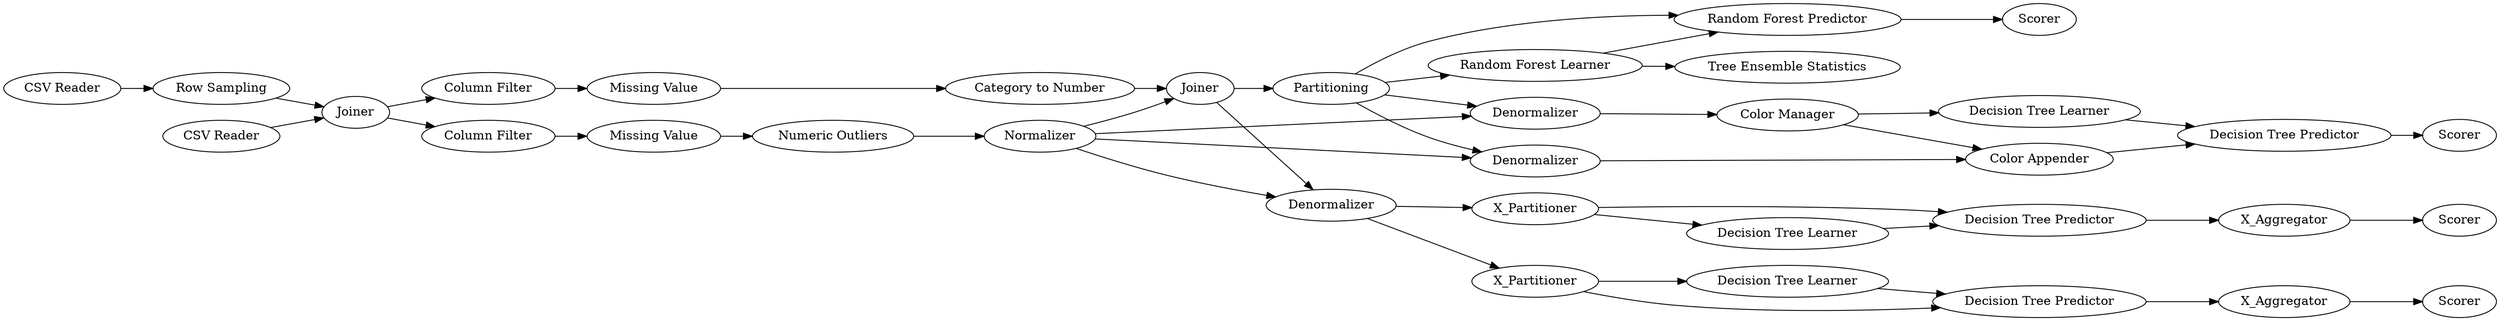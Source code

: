 digraph {
	12 -> 26
	13 -> 15
	5 -> 8
	91 -> 89
	14 -> 16
	7 -> 25
	26 -> 14
	72 -> 79
	8 -> 9
	13 -> 14
	79 -> 82
	25 -> 72
	25 -> 12
	90 -> 5
	72 -> 67
	69 -> 70
	67 -> 70
	17 -> 13
	12 -> 75
	9 -> 25
	81 -> 82
	9 -> 17
	9 -> 72
	15 -> 16
	68 -> 71
	88 -> 91
	1 -> 88
	76 -> 78
	80 -> 83
	3 -> 91
	12 -> 17
	75 -> 77
	70 -> 68
	82 -> 80
	67 -> 69
	4 -> 7
	12 -> 76
	75 -> 76
	89 -> 4
	16 -> 19
	79 -> 81
	9 -> 26
	91 -> 90
	91 [label=Joiner]
	7 [label="Category to Number"]
	79 [label=X_Partitioner]
	89 [label="Column Filter"]
	9 [label=Normalizer]
	26 [label=Denormalizer]
	8 [label="Numeric Outliers"]
	17 [label=Denormalizer]
	3 [label="CSV Reader"]
	19 [label=Scorer]
	78 [label=Scorer]
	15 [label="Decision Tree Learner"]
	25 [label=Joiner]
	75 [label="Random Forest Learner"]
	12 [label=Partitioning]
	16 [label="Decision Tree Predictor"]
	1 [label="CSV Reader"]
	90 [label="Column Filter"]
	68 [label=X_Aggregator]
	67 [label=X_Partitioner]
	72 [label=Denormalizer]
	4 [label="Missing Value"]
	76 [label="Random Forest Predictor"]
	77 [label="Tree Ensemble Statistics"]
	14 [label="Color Appender"]
	83 [label=Scorer]
	81 [label="Decision Tree Learner"]
	5 [label="Missing Value"]
	13 [label="Color Manager"]
	70 [label="Decision Tree Predictor"]
	82 [label="Decision Tree Predictor"]
	69 [label="Decision Tree Learner"]
	71 [label=Scorer]
	88 [label="Row Sampling"]
	80 [label=X_Aggregator]
	rankdir=LR
}
